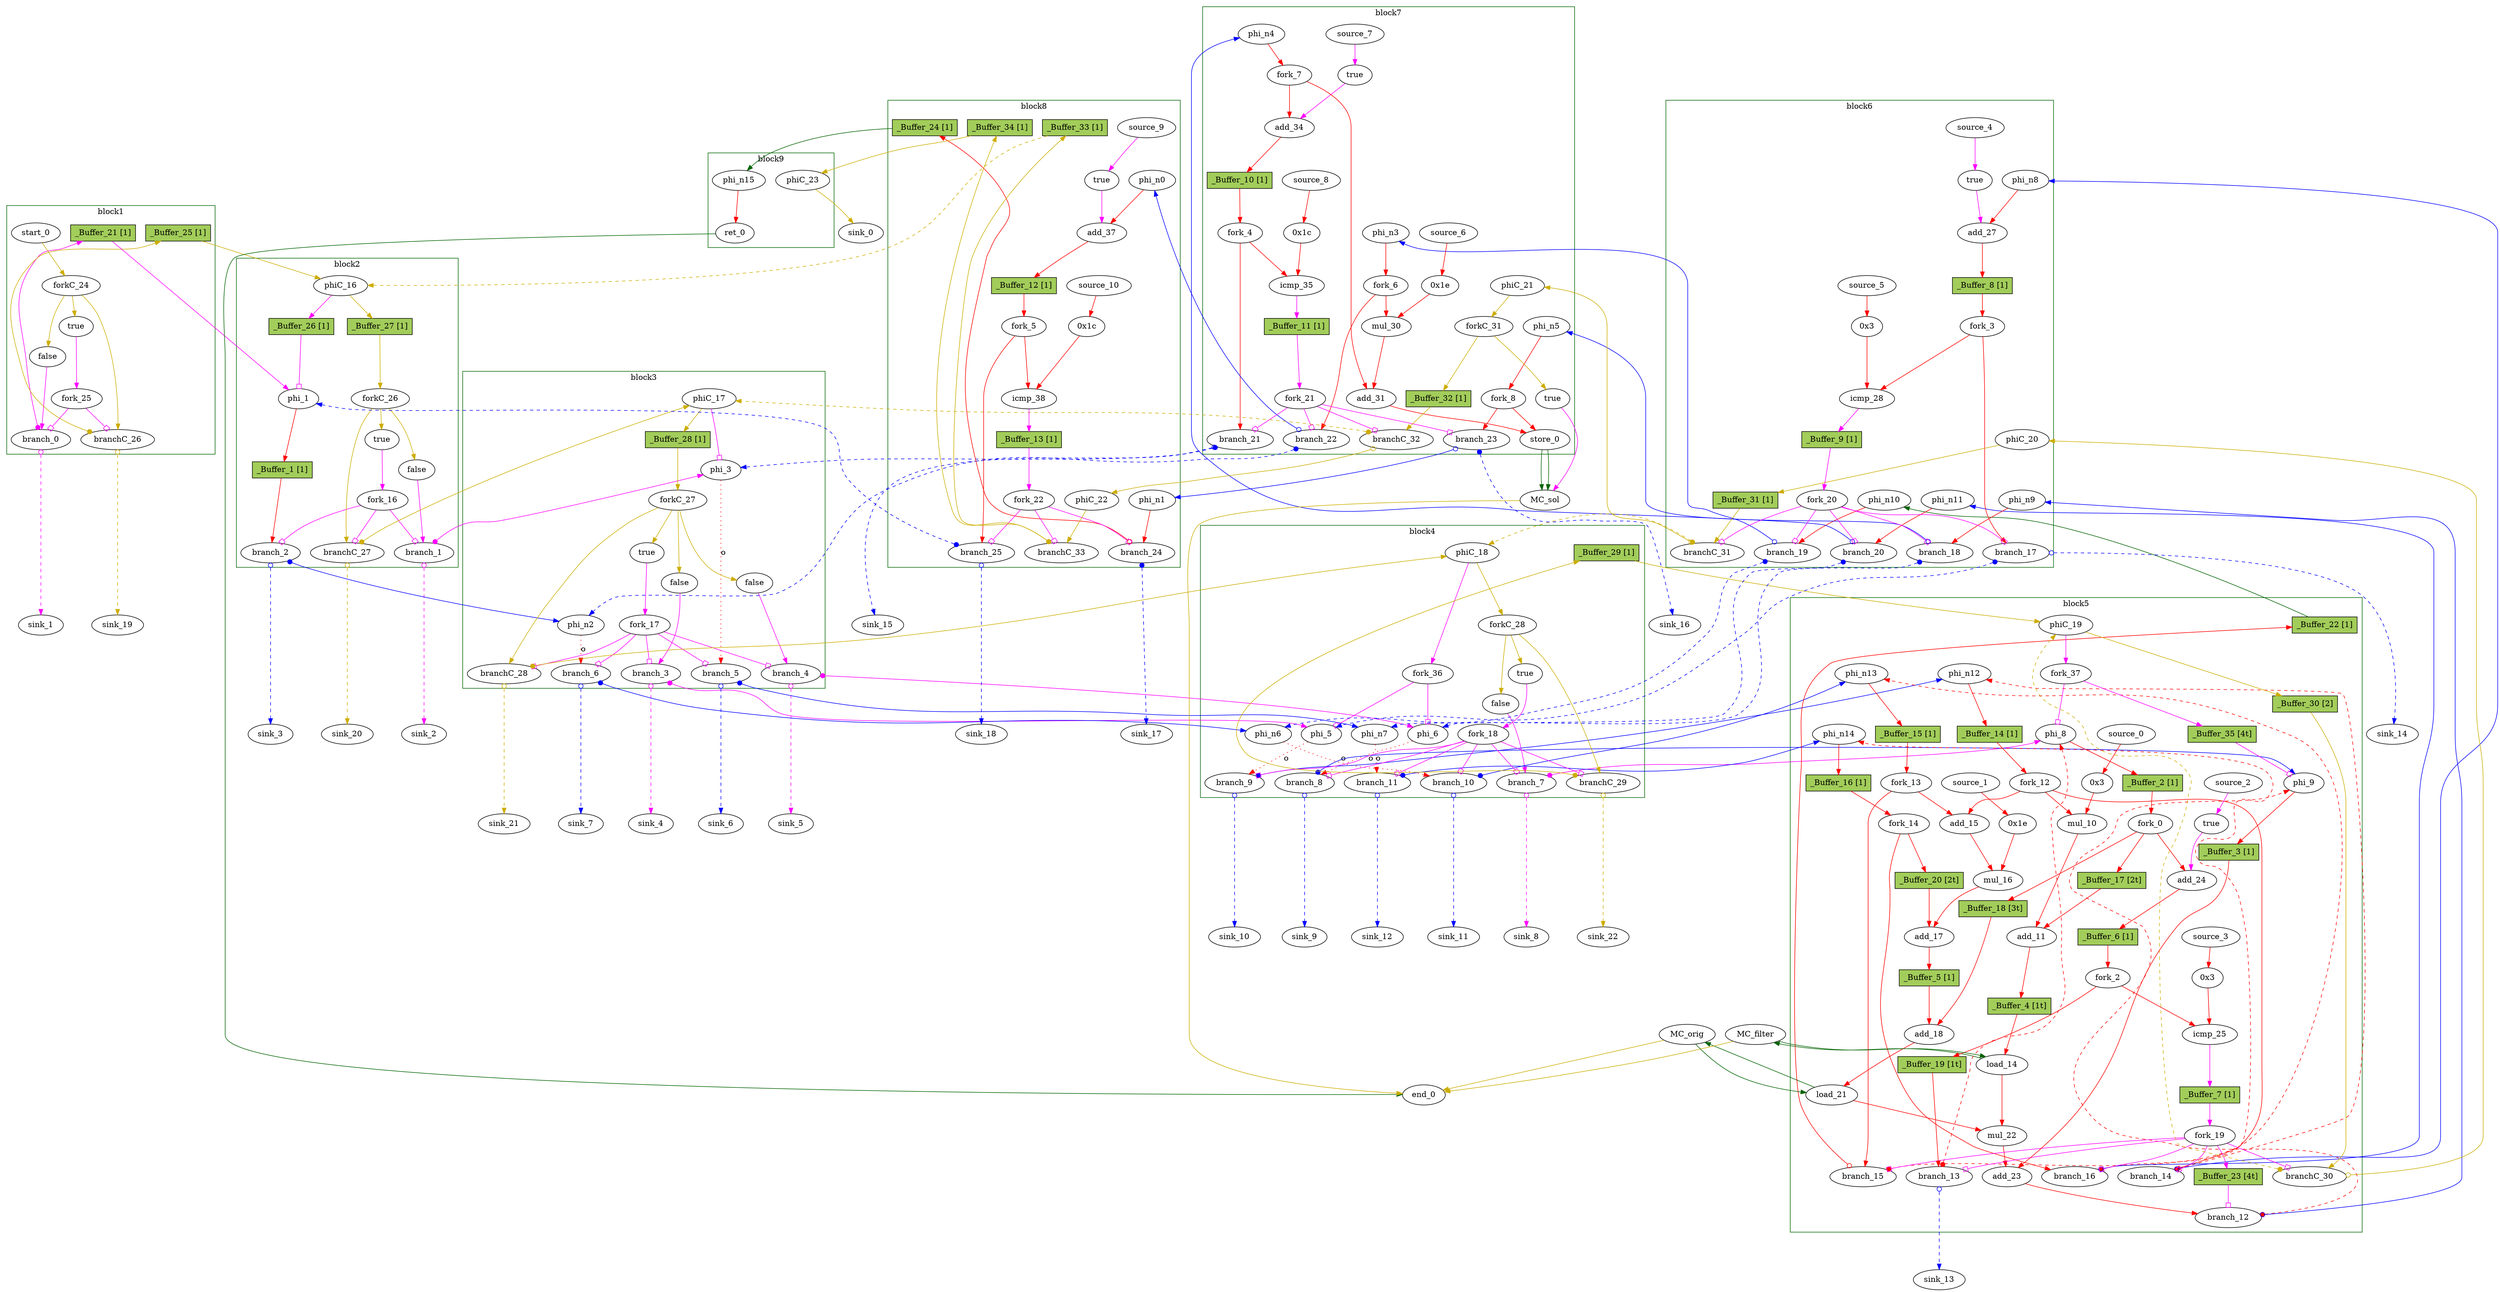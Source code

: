 // Number of blocks: 207
// Number of channels: 312
Digraph G {

  // Blocks
subgraph cluster_1 {
color = "darkgreen"
label = "block1"
  brCst_block1 [type=Constant, in="in1:1", out="out1:1", bbID = 1, value="0x1", label=true,  shape=oval];
  cst_0 [type=Constant, in="in1:1", out="out1:1", bbID = 1, value="0x0", label=false,  shape=oval];
  branch_0 [type=Branch, in="in1:1 in2?:1", out="out1+:1 out2-:1", bbID = 1,  shape=oval];
  start_0 [type=Entry, in="in1:0", out="out1:0", bbID = 1,  shape=oval];
  forkC_24 [type=Fork, in="in1:0", out="out1:0 out2:0 out3:0", bbID = 1,  shape=oval];
  branchC_26 [type=Branch, in="in1:0 in2?:1", out="out1+:0 out2-:0", bbID = 1,  shape=oval];
  fork_25 [type=Fork, in="in1:1", out="out1:1 out2:1", bbID = 1,  shape=oval];
  _Buffer_21 [type=Buffer, in="in1:1", out="out1:1", bbID = 1, slots=1, transparent=false, label="_Buffer_21 [1]",  shape=box, style=filled, fillcolor=darkolivegreen3, height = 0.4];
  _Buffer_25 [type=Buffer, in="in1:0", out="out1:0", bbID = 1, slots=1, transparent=false, label="_Buffer_25 [1]",  shape=box, style=filled, fillcolor=darkolivegreen3, height = 0.4];
}
subgraph cluster_2 {
color = "darkgreen"
label = "block2"
  phi_1 [type=Mux, in="in1?:1 in2:5 in3:5", out="out1:5", delay=1.918, bbID = 2,  shape=oval];
  brCst_block2 [type=Constant, in="in1:1", out="out1:1", bbID = 2, value="0x1", label=true,  shape=oval];
  cst_1 [type=Constant, in="in1:1", out="out1:1", bbID = 2, value="0x0", label=false,  shape=oval];
  branch_1 [type=Branch, in="in1:1 in2?:1", out="out1+:1 out2-:1", bbID = 2,  shape=oval];
  branch_2 [type=Branch, in="in1:5 in2?:1", out="out1+:5 out2-:5", bbID = 2,  shape=oval];
  fork_16 [type=Fork, in="in1:1", out="out1:1 out2:1 out3:1", bbID = 2,  shape=oval];
  phiC_16 [type=CntrlMerge, in="in1:0 in2:0", out="out1:0 out2?:1", delay=1.842, bbID = 2,  shape=oval];
  forkC_26 [type=Fork, in="in1:0", out="out1:0 out2:0 out3:0", bbID = 2,  shape=oval];
  branchC_27 [type=Branch, in="in1:0 in2?:1", out="out1+:0 out2-:0", bbID = 2,  shape=oval];
  _Buffer_1 [type=Buffer, in="in1:5", out="out1:5", bbID = 2, slots=1, transparent=false, label="_Buffer_1 [1]",  shape=box, style=filled, fillcolor=darkolivegreen3, height = 0.4];
  _Buffer_26 [type=Buffer, in="in1:1", out="out1:1", bbID = 2, slots=1, transparent=false, label="_Buffer_26 [1]",  shape=box, style=filled, fillcolor=darkolivegreen3, height = 0.4];
  _Buffer_27 [type=Buffer, in="in1:0", out="out1:0", bbID = 2, slots=1, transparent=false, label="_Buffer_27 [1]",  shape=box, style=filled, fillcolor=darkolivegreen3, height = 0.4];
}
subgraph cluster_3 {
color = "darkgreen"
label = "block3"
  phi_3 [type=Mux, in="in1?:1 in2:5 in3:5", out="out1:5", delay=1.918, bbID = 3,  shape=oval];
  brCst_block3 [type=Constant, in="in1:1", out="out1:1", bbID = 3, value="0x1", label=true,  shape=oval];
  cst_2 [type=Constant, in="in1:1", out="out1:1", bbID = 3, value="0x0", label=false,  shape=oval];
  cst_3 [type=Constant, in="in1:1", out="out1:1", bbID = 3, value="0x0", label=false,  shape=oval];
  phi_n2 [type=Merge, in="in1:5 in2:5", out="out1:5", delay=1.918, bbID = 3,  shape=oval];
  branch_3 [type=Branch, in="in1:1 in2?:1", out="out1+:1 out2-:1", bbID = 3,  shape=oval];
  branch_4 [type=Branch, in="in1:1 in2?:1", out="out1+:1 out2-:1", bbID = 3,  shape=oval];
  branch_5 [type=Branch, in="in1:5 in2?:1", out="out1+:5 out2-:5", bbID = 3,  shape=oval];
  branch_6 [type=Branch, in="in1:5 in2?:1", out="out1+:5 out2-:5", bbID = 3,  shape=oval];
  fork_17 [type=Fork, in="in1:1", out="out1:1 out2:1 out3:1 out4:1 out5:1", bbID = 3,  shape=oval];
  phiC_17 [type=CntrlMerge, in="in1:0 in2:0", out="out1:0 out2?:1", delay=1.842, bbID = 3,  shape=oval];
  forkC_27 [type=Fork, in="in1:0", out="out1:0 out2:0 out3:0 out4:0", bbID = 3,  shape=oval];
  branchC_28 [type=Branch, in="in1:0 in2?:1", out="out1+:0 out2-:0", bbID = 3,  shape=oval];
  _Buffer_28 [type=Buffer, in="in1:0", out="out1:0", bbID = 3, slots=1, transparent=false, label="_Buffer_28 [1]",  shape=box, style=filled, fillcolor=darkolivegreen3, height = 0.4];
}
subgraph cluster_4 {
color = "darkgreen"
label = "block4"
  phi_5 [type=Mux, in="in1?:1 in2:3 in3:3", out="out1:3", delay=1.918, bbID = 4,  shape=oval];
  phi_6 [type=Mux, in="in1?:1 in2:32 in3:32", out="out1:32", delay=1.918, bbID = 4,  shape=oval];
  brCst_block4 [type=Constant, in="in1:1", out="out1:1", bbID = 4, value="0x1", label=true,  shape=oval];
  cst_4 [type=Constant, in="in1:1", out="out1:1", bbID = 4, value="0x0", label=false,  shape=oval];
  phi_n6 [type=Merge, in="in1:5 in2:5", out="out1:5", delay=1.918, bbID = 4,  shape=oval];
  phi_n7 [type=Merge, in="in1:5 in2:5", out="out1:5", delay=1.918, bbID = 4,  shape=oval];
  branch_7 [type=Branch, in="in1:1 in2?:1", out="out1+:1 out2-:1", bbID = 4,  shape=oval];
  branch_8 [type=Branch, in="in1:32 in2?:1", out="out1+:32 out2-:32", bbID = 4,  shape=oval];
  branch_9 [type=Branch, in="in1:3 in2?:1", out="out1+:3 out2-:3", bbID = 4,  shape=oval];
  branch_10 [type=Branch, in="in1:5 in2?:1", out="out1+:5 out2-:5", bbID = 4,  shape=oval];
  branch_11 [type=Branch, in="in1:5 in2?:1", out="out1+:5 out2-:5", bbID = 4,  shape=oval];
  fork_18 [type=Fork, in="in1:1", out="out1:1 out2:1 out3:1 out4:1 out5:1 out6:1", bbID = 4,  shape=oval];
  phiC_18 [type=CntrlMerge, in="in1:0 in2:0", out="out1:0 out2?:1", delay=1.842, bbID = 4,  shape=oval];
  forkC_28 [type=Fork, in="in1:0", out="out1:0 out2:0 out3:0", bbID = 4,  shape=oval];
  branchC_29 [type=Branch, in="in1:0 in2?:1", out="out1+:0 out2-:0", bbID = 4,  shape=oval];
  fork_36 [type=Fork, in="in1:1", out="out1:1 out2:1", bbID = 4,  shape=oval];
  _Buffer_29 [type=Buffer, in="in1:0", out="out1:0", bbID = 4, slots=1, transparent=false, label="_Buffer_29 [1]",  shape=box, style=filled, fillcolor=darkolivegreen3, height = 0.4];
}
subgraph cluster_5 {
color = "darkgreen"
label = "block5"
  phi_8 [type=Mux, in="in1?:1 in2:3 in3:3", out="out1:3", delay=1.918, bbID = 5,  shape=oval];
  phi_9 [type=Mux, in="in1?:1 in2:32 in3:32", out="out1:32", delay=1.918, bbID = 5,  shape=oval];
  cst_5 [type=Constant, in="in1:2", out="out1:2", bbID = 5, value="0x3", label="0x3", retimingDiff=1,  shape=oval];
  mul_10 [type=Operator, in="in1:5 in2:5", out="out1:5", op = "mul_op", delay=2.914, latency=4, bbID = 5,  shape=oval];
  add_11 [type=Operator, in="in1:6 in2:6", out="out1:6", op = "add_op", delay=2.974, bbID = 5, retimingDiff=1,  shape=oval];
  load_14 [type=Operator, in="in1:32 in2:6", out="out1:32 out2:6", op = "mc_load_op", delay=1.503, latency=2, bbID = 5, portID = 0, offset = 0,  shape=oval];
  add_15 [type=Operator, in="in1:6 in2:6", out="out1:6", op = "add_op", delay=2.974, bbID = 5, retimingDiff=1,  shape=oval];
  cst_6 [type=Constant, in="in1:5", out="out1:5", bbID = 5, value="0x1e", label="0x1e", retimingDiff=1,  shape=oval];
  mul_16 [type=Operator, in="in1:11 in2:11", out="out1:11", op = "mul_op", delay=2.914, latency=4, bbID = 5,  shape=oval];
  add_17 [type=Operator, in="in1:12 in2:12", out="out1:12", op = "add_op", delay=2.974, bbID = 5, retimingDiff=1,  shape=oval];
  add_18 [type=Operator, in="in1:13 in2:13", out="out1:13", op = "add_op", delay=2.974, bbID = 5, retimingDiff=1,  shape=oval];
  load_21 [type=Operator, in="in1:32 in2:13", out="out1:32 out2:13", op = "mc_load_op", delay=1.503, latency=2, bbID = 5, portID = 0, offset = 0,  shape=oval];
  mul_22 [type=Operator, in="in1:32 in2:32", out="out1:32", op = "mul_op", delay=2.914, latency=4, bbID = 5,  shape=oval];
  add_23 [type=Operator, in="in1:32 in2:32", out="out1:32", op = "add_op", delay=2.974, bbID = 5, retimingDiff=1,  shape=oval];
  cst_7 [type=Constant, in="in1:1", out="out1:1", bbID = 5, value="0x1", label=true,  shape=oval];
  add_24 [type=Operator, in="in1:3 in2:3", out="out1:3", op = "add_op", delay=2.974, bbID = 5,  shape=oval];
  cst_8 [type=Constant, in="in1:2", out="out1:2", bbID = 5, value="0x3", label="0x3",  shape=oval];
  icmp_25 [type=Operator, in="in1:3 in2:3", out="out1:1", op = "icmp_ult_op", delay=3.42, bbID = 5,  shape=oval];
  phi_n12 [type=Merge, in="in1:3 in2:3", out="out1:3", delay=1.918, bbID = 5,  shape=oval];
  phi_n13 [type=Merge, in="in1:5 in2:5", out="out1:5", delay=1.918, bbID = 5,  shape=oval];
  phi_n14 [type=Merge, in="in1:5 in2:5", out="out1:5", delay=1.918, bbID = 5,  shape=oval];
  fork_0 [type=Fork, in="in1:3", out="out1:3 out2:3 out3:3", bbID = 5,  shape=oval];
  fork_2 [type=Fork, in="in1:3", out="out1:3 out2:3", bbID = 5,  shape=oval];
  fork_12 [type=Fork, in="in1:3", out="out1:3 out2:3 out3:3", bbID = 5, retimingDiff=1,  shape=oval];
  fork_13 [type=Fork, in="in1:5", out="out1:5 out2:5", bbID = 5, retimingDiff=1,  shape=oval];
  fork_14 [type=Fork, in="in1:5", out="out1:5 out2:5", bbID = 5, retimingDiff=1,  shape=oval];
  branch_12 [type=Branch, in="in1:32 in2?:1", out="out1+:32 out2-:32", bbID = 5, retimingDiff=1,  shape=oval];
  branch_13 [type=Branch, in="in1:3 in2?:1", out="out1+:3 out2-:3", bbID = 5, retimingDiff=1,  shape=oval];
  branch_14 [type=Branch, in="in1:3 in2?:1", out="out1+:3 out2-:3", bbID = 5, retimingDiff=1,  shape=oval];
  branch_15 [type=Branch, in="in1:5 in2?:1", out="out1+:5 out2-:5", bbID = 5, retimingDiff=1,  shape=oval];
  branch_16 [type=Branch, in="in1:5 in2?:1", out="out1+:5 out2-:5", bbID = 5, retimingDiff=1,  shape=oval];
  fork_19 [type=Fork, in="in1:1", out="out1:1 out2:1 out3:1 out4:1 out5:1 out6:1", bbID = 5, retimingDiff=1,  shape=oval];
  phiC_19 [type=CntrlMerge, in="in1:0 in2:0", out="out1:0 out2?:1", delay=1.842, bbID = 5,  shape=oval];
  branchC_30 [type=Branch, in="in1:0 in2?:1", out="out1+:0 out2-:0", bbID = 5, retimingDiff=1,  shape=oval];
  source_0 [type=Source, out="out1:2", bbID = 5, retimingDiff=1,  shape=oval];
  source_1 [type=Source, out="out1:5", bbID = 5, retimingDiff=1,  shape=oval];
  source_2 [type=Source, out="out1:1", bbID = 5,  shape=oval];
  source_3 [type=Source, out="out1:2", bbID = 5,  shape=oval];
  fork_37 [type=Fork, in="in1:1", out="out1:1 out2:1", bbID = 5,  shape=oval];
  _Buffer_2 [type=Buffer, in="in1:3", out="out1:3", bbID = 5, slots=1, transparent=false, label="_Buffer_2 [1]",  shape=box, style=filled, fillcolor=darkolivegreen3, height = 0.4];
  _Buffer_3 [type=Buffer, in="in1:32", out="out1:32", bbID = 5, slots=1, transparent=false, label="_Buffer_3 [1]",  shape=box, style=filled, fillcolor=darkolivegreen3, height = 0.4];
  _Buffer_4 [type=Buffer, in="in1:6", out="out1:6", bbID = 5, slots=1, transparent=true, label="_Buffer_4 [1t]",  shape=box, style=filled, fillcolor=darkolivegreen3, height = 0.4];
  _Buffer_5 [type=Buffer, in="in1:12", out="out1:12", bbID = 5, slots=1, transparent=false, label="_Buffer_5 [1]",  shape=box, style=filled, fillcolor=darkolivegreen3, height = 0.4];
  _Buffer_6 [type=Buffer, in="in1:3", out="out1:3", bbID = 5, slots=1, transparent=false, label="_Buffer_6 [1]",  shape=box, style=filled, fillcolor=darkolivegreen3, height = 0.4];
  _Buffer_7 [type=Buffer, in="in1:1", out="out1:1", bbID = 5, slots=1, transparent=false, label="_Buffer_7 [1]",  shape=box, style=filled, fillcolor=darkolivegreen3, height = 0.4];
  _Buffer_14 [type=Buffer, in="in1:3", out="out1:3", bbID = 5, slots=1, transparent=false, label="_Buffer_14 [1]",  shape=box, style=filled, fillcolor=darkolivegreen3, height = 0.4];
  _Buffer_15 [type=Buffer, in="in1:5", out="out1:5", bbID = 5, slots=1, transparent=false, label="_Buffer_15 [1]",  shape=box, style=filled, fillcolor=darkolivegreen3, height = 0.4];
  _Buffer_16 [type=Buffer, in="in1:5", out="out1:5", bbID = 5, slots=1, transparent=false, label="_Buffer_16 [1]",  shape=box, style=filled, fillcolor=darkolivegreen3, height = 0.4];
  _Buffer_17 [type=Buffer, in="in1:3", out="out1:3", bbID = 5, slots=2, transparent=true, label="_Buffer_17 [2t]",  shape=box, style=filled, fillcolor=darkolivegreen3, height = 0.4];
  _Buffer_18 [type=Buffer, in="in1:3", out="out1:3", bbID = 5, slots=3, transparent=true, label="_Buffer_18 [3t]",  shape=box, style=filled, fillcolor=darkolivegreen3, height = 0.4];
  _Buffer_19 [type=Buffer, in="in1:3", out="out1:3", bbID = 5, slots=1, transparent=true, label="_Buffer_19 [1t]",  shape=box, style=filled, fillcolor=darkolivegreen3, height = 0.4];
  _Buffer_20 [type=Buffer, in="in1:5", out="out1:5", bbID = 5, slots=2, transparent=true, label="_Buffer_20 [2t]",  shape=box, style=filled, fillcolor=darkolivegreen3, height = 0.4];
  _Buffer_22 [type=Buffer, in="in1:5", out="out1:5", bbID = 5, slots=1, transparent=false, label="_Buffer_22 [1]",  shape=box, style=filled, fillcolor=darkolivegreen3, height = 0.4];
  _Buffer_23 [type=Buffer, in="in1:1", out="out1:1", bbID = 5, slots=4, transparent=true, label="_Buffer_23 [4t]",  shape=box, style=filled, fillcolor=darkolivegreen3, height = 0.4];
  _Buffer_30 [type=Buffer, in="in1:0", out="out1:0", bbID = 5, slots=2, transparent=false, label="_Buffer_30 [2]",  shape=box, style=filled, fillcolor=darkolivegreen3, height = 0.4];
  _Buffer_35 [type=Buffer, in="in1:1", out="out1:1", bbID = 5, slots=4, transparent=true, label="_Buffer_35 [4t]",  shape=box, style=filled, fillcolor=darkolivegreen3, height = 0.4];
}
subgraph cluster_6 {
color = "darkgreen"
label = "block6"
  cst_9 [type=Constant, in="in1:1", out="out1:1", bbID = 6, value="0x1", label=true, retimingDiff=1,  shape=oval];
  add_27 [type=Operator, in="in1:3 in2:3", out="out1:3", op = "add_op", delay=2.974, bbID = 6, retimingDiff=1,  shape=oval];
  cst_10 [type=Constant, in="in1:2", out="out1:2", bbID = 6, value="0x3", label="0x3", retimingDiff=1,  shape=oval];
  icmp_28 [type=Operator, in="in1:3 in2:3", out="out1:1", op = "icmp_ult_op", delay=3.42, bbID = 6, retimingDiff=1,  shape=oval];
  phi_n8 [type=Merge, in="in1:3", out="out1:3", bbID = 6, retimingDiff=1,  shape=oval];
  phi_n9 [type=Merge, in="in1:32", out="out1:32", bbID = 6, retimingDiff=1,  shape=oval];
  phi_n10 [type=Merge, in="in1:5", out="out1:5", bbID = 6, retimingDiff=1,  shape=oval];
  phi_n11 [type=Merge, in="in1:5", out="out1:5", bbID = 6, retimingDiff=1,  shape=oval];
  fork_3 [type=Fork, in="in1:3", out="out1:3 out2:3", bbID = 6, retimingDiff=1,  shape=oval];
  branch_17 [type=Branch, in="in1:3 in2?:1", out="out1+:3 out2-:3", bbID = 6, retimingDiff=1,  shape=oval];
  branch_18 [type=Branch, in="in1:32 in2?:1", out="out1+:32 out2-:32", bbID = 6, retimingDiff=1,  shape=oval];
  branch_19 [type=Branch, in="in1:5 in2?:1", out="out1+:5 out2-:5", bbID = 6, retimingDiff=1,  shape=oval];
  branch_20 [type=Branch, in="in1:5 in2?:1", out="out1+:5 out2-:5", bbID = 6, retimingDiff=1,  shape=oval];
  fork_20 [type=Fork, in="in1:1", out="out1:1 out2:1 out3:1 out4:1 out5:1", bbID = 6, retimingDiff=1,  shape=oval];
  phiC_20 [type=Merge, in="in1:0", out="out1:0", delay=1.842, bbID = 6, retimingDiff=1,  shape=oval];
  branchC_31 [type=Branch, in="in1:0 in2?:1", out="out1+:0 out2-:0", bbID = 6, retimingDiff=1,  shape=oval];
  source_4 [type=Source, out="out1:1", bbID = 6, retimingDiff=1,  shape=oval];
  source_5 [type=Source, out="out1:2", bbID = 6, retimingDiff=1,  shape=oval];
  _Buffer_8 [type=Buffer, in="in1:3", out="out1:3", bbID = 6, slots=1, transparent=false, label="_Buffer_8 [1]",  shape=box, style=filled, fillcolor=darkolivegreen3, height = 0.4];
  _Buffer_9 [type=Buffer, in="in1:1", out="out1:1", bbID = 6, slots=1, transparent=false, label="_Buffer_9 [1]",  shape=box, style=filled, fillcolor=darkolivegreen3, height = 0.4];
  _Buffer_31 [type=Buffer, in="in1:0", out="out1:0", bbID = 6, slots=1, transparent=false, label="_Buffer_31 [1]",  shape=box, style=filled, fillcolor=darkolivegreen3, height = 0.4];
}
subgraph cluster_7 {
color = "darkgreen"
label = "block7"
  cst_11 [type=Constant, in="in1:5", out="out1:5", bbID = 7, value="0x1e", label="0x1e",  shape=oval];
  mul_30 [type=Operator, in="in1:10 in2:10", out="out1:10", op = "mul_op", delay=2.914, latency=4, bbID = 7,  shape=oval];
  add_31 [type=Operator, in="in1:11 in2:11", out="out1:11", op = "add_op", delay=2.974, bbID = 7,  shape=oval];
  store_0 [type=Operator, in="in1:32 in2:11", out="out1:32 out2:11", op = "mc_store_op", delay=0.779, bbID = 7, portID = 0, offset = 0,  shape=oval];
  cst_12 [type=Constant, in="in1:1", out="out1:1", bbID = 7, value="0x1", label=true,  shape=oval];
  add_34 [type=Operator, in="in1:5 in2:5", out="out1:5", op = "add_op", delay=2.974, bbID = 7,  shape=oval];
  cst_13 [type=Constant, in="in1:5", out="out1:5", bbID = 7, value="0x1c", label="0x1c",  shape=oval];
  icmp_35 [type=Operator, in="in1:5 in2:5", out="out1:1", op = "icmp_ult_op", delay=3.42, bbID = 7,  shape=oval];
  phi_n3 [type=Merge, in="in1:5", out="out1:5", bbID = 7,  shape=oval];
  phi_n4 [type=Merge, in="in1:5", out="out1:5", bbID = 7,  shape=oval];
  phi_n5 [type=Merge, in="in1:32", out="out1:32", bbID = 7,  shape=oval];
  fork_4 [type=Fork, in="in1:5", out="out1:5 out2:5", bbID = 7,  shape=oval];
  fork_6 [type=Fork, in="in1:5", out="out1:5 out2:5", bbID = 7,  shape=oval];
  fork_7 [type=Fork, in="in1:5", out="out1:5 out2:5", bbID = 7,  shape=oval];
  fork_8 [type=Fork, in="in1:32", out="out1:32 out2:32", bbID = 7,  shape=oval];
  branch_21 [type=Branch, in="in1:5 in2?:1", out="out1+:5 out2-:5", bbID = 7,  shape=oval];
  branch_22 [type=Branch, in="in1:5 in2?:1", out="out1+:5 out2-:5", bbID = 7,  shape=oval];
  branch_23 [type=Branch, in="in1:32 in2?:1", out="out1+:32 out2-:32", bbID = 7,  shape=oval];
  fork_21 [type=Fork, in="in1:1", out="out1:1 out2:1 out3:1 out4:1", bbID = 7,  shape=oval];
  cst_16 [type=Constant, in="in1:1", out="out1:1", bbID = 7, value="0x1", label=true,  shape=oval];
  phiC_21 [type=Merge, in="in1:0", out="out1:0", delay=1.842, bbID = 7,  shape=oval];
  forkC_31 [type=Fork, in="in1:0", out="out1:0 out2:0", bbID = 7,  shape=oval];
  branchC_32 [type=Branch, in="in1:0 in2?:1", out="out1+:0 out2-:0", bbID = 7,  shape=oval];
  source_6 [type=Source, out="out1:5", bbID = 7,  shape=oval];
  source_7 [type=Source, out="out1:1", bbID = 7,  shape=oval];
  source_8 [type=Source, out="out1:5", bbID = 7,  shape=oval];
  _Buffer_10 [type=Buffer, in="in1:5", out="out1:5", bbID = 7, slots=1, transparent=false, label="_Buffer_10 [1]",  shape=box, style=filled, fillcolor=darkolivegreen3, height = 0.4];
  _Buffer_11 [type=Buffer, in="in1:1", out="out1:1", bbID = 7, slots=1, transparent=false, label="_Buffer_11 [1]",  shape=box, style=filled, fillcolor=darkolivegreen3, height = 0.4];
  _Buffer_32 [type=Buffer, in="in1:0", out="out1:0", bbID = 7, slots=1, transparent=false, label="_Buffer_32 [1]",  shape=box, style=filled, fillcolor=darkolivegreen3, height = 0.4];
}
subgraph cluster_8 {
color = "darkgreen"
label = "block8"
  cst_14 [type=Constant, in="in1:1", out="out1:1", bbID = 8, value="0x1", label=true,  shape=oval];
  add_37 [type=Operator, in="in1:5 in2:5", out="out1:5", op = "add_op", delay=2.974, bbID = 8,  shape=oval];
  cst_15 [type=Constant, in="in1:5", out="out1:5", bbID = 8, value="0x1c", label="0x1c",  shape=oval];
  icmp_38 [type=Operator, in="in1:5 in2:5", out="out1:1", op = "icmp_ult_op", delay=3.42, bbID = 8,  shape=oval];
  phi_n0 [type=Merge, in="in1:5", out="out1:5", bbID = 8,  shape=oval];
  phi_n1 [type=Merge, in="in1:32", out="out1:32", bbID = 8,  shape=oval];
  fork_5 [type=Fork, in="in1:5", out="out1:5 out2:5", bbID = 8,  shape=oval];
  branch_24 [type=Branch, in="in1:32 in2?:1", out="out1+:32 out2-:32", bbID = 8,  shape=oval];
  branch_25 [type=Branch, in="in1:5 in2?:1", out="out1+:5 out2-:5", bbID = 8,  shape=oval];
  fork_22 [type=Fork, in="in1:1", out="out1:1 out2:1 out3:1", bbID = 8,  shape=oval];
  phiC_22 [type=Merge, in="in1:0", out="out1:0", delay=1.842, bbID = 8,  shape=oval];
  branchC_33 [type=Branch, in="in1:0 in2?:1", out="out1+:0 out2-:0", bbID = 8,  shape=oval];
  source_9 [type=Source, out="out1:1", bbID = 8,  shape=oval];
  source_10 [type=Source, out="out1:5", bbID = 8,  shape=oval];
  _Buffer_12 [type=Buffer, in="in1:5", out="out1:5", bbID = 8, slots=1, transparent=false, label="_Buffer_12 [1]",  shape=box, style=filled, fillcolor=darkolivegreen3, height = 0.4];
  _Buffer_13 [type=Buffer, in="in1:1", out="out1:1", bbID = 8, slots=1, transparent=false, label="_Buffer_13 [1]",  shape=box, style=filled, fillcolor=darkolivegreen3, height = 0.4];
  _Buffer_24 [type=Buffer, in="in1:32", out="out1:32", bbID = 8, slots=1, transparent=false, label="_Buffer_24 [1]",  shape=box, style=filled, fillcolor=darkolivegreen3, height = 0.4];
  _Buffer_33 [type=Buffer, in="in1:0", out="out1:0", bbID = 8, slots=1, transparent=false, label="_Buffer_33 [1]",  shape=box, style=filled, fillcolor=darkolivegreen3, height = 0.4];
  _Buffer_34 [type=Buffer, in="in1:0", out="out1:0", bbID = 8, slots=1, transparent=false, label="_Buffer_34 [1]",  shape=box, style=filled, fillcolor=darkolivegreen3, height = 0.4];
}
subgraph cluster_9 {
color = "darkgreen"
label = "block9"
  ret_0 [type=Operator, in="in1:32", out="out1:32", op = "ret_op", bbID = 9,  shape=oval];
  phi_n15 [type=Merge, in="in1:32", out="out1:32", bbID = 9,  shape=oval];
  phiC_23 [type=Merge, in="in1:0", out="out1:0", delay=1.842, bbID = 9,  shape=oval];
}
  MC_filter [type=MC, in="in1:6*l0a", out="out1:32*l0d out2:0*e", bbID = 0, memory = "filter", bbcount = 0, ldcount = 1, stcount = 0, ];
  MC_orig [type=MC, in="in1:13*l0a", out="out1:32*l0d out2:0*e", bbID = 0, memory = "orig", bbcount = 0, ldcount = 1, stcount = 0, ];
  MC_sol [type=MC, in="in1:32*c0 in2:11*s0a in3:32*s0d", out="out1:0*e", bbID = 0, memory = "sol", bbcount = 1, ldcount = 0, stcount = 1, ];
  end_0 [type=Exit, in="in1:0*e in2:0*e in3:0*e in4:32", out="out1:32", bbID = 0,  shape=oval];
  sink_0 [type=Sink, in="in1:0", bbID = 0,  shape=oval];
  sink_1 [type=Sink, in="in1:1", bbID = 0,  shape=oval];
  sink_2 [type=Sink, in="in1:1", bbID = 0,  shape=oval];
  sink_3 [type=Sink, in="in1:5", bbID = 0,  shape=oval];
  sink_4 [type=Sink, in="in1:1", bbID = 0,  shape=oval];
  sink_5 [type=Sink, in="in1:1", bbID = 0,  shape=oval];
  sink_6 [type=Sink, in="in1:5", bbID = 0,  shape=oval];
  sink_7 [type=Sink, in="in1:5", bbID = 0,  shape=oval];
  sink_8 [type=Sink, in="in1:1", bbID = 0,  shape=oval];
  sink_9 [type=Sink, in="in1:32", bbID = 0,  shape=oval];
  sink_10 [type=Sink, in="in1:3", bbID = 0,  shape=oval];
  sink_11 [type=Sink, in="in1:5", bbID = 0,  shape=oval];
  sink_12 [type=Sink, in="in1:5", bbID = 0,  shape=oval];
  sink_13 [type=Sink, in="in1:3", bbID = 0,  shape=oval];
  sink_14 [type=Sink, in="in1:3", bbID = 0,  shape=oval];
  sink_15 [type=Sink, in="in1:5", bbID = 0,  shape=oval];
  sink_16 [type=Sink, in="in1:32", bbID = 0,  shape=oval];
  sink_17 [type=Sink, in="in1:32", bbID = 0,  shape=oval];
  sink_18 [type=Sink, in="in1:5", bbID = 0,  shape=oval];
  sink_19 [type=Sink, in="in1:0", bbID = 0,  shape=oval];
  sink_20 [type=Sink, in="in1:0", bbID = 0,  shape=oval];
  sink_21 [type=Sink, in="in1:0", bbID = 0,  shape=oval];
  sink_22 [type=Sink, in="in1:0", bbID = 0,  shape=oval];

  // Channels
  brCst_block1 -> fork_25 [from=out1, to=in1, arrowhead=normal, color=magenta];
  cst_0 -> branch_0 [from=out1, to=in1, arrowhead=normal, color=magenta];
  phi_1 -> _Buffer_1 [from=out1, to=in1, arrowhead=normal, color=red];
  brCst_block2 -> fork_16 [from=out1, to=in1, arrowhead=normal, color=magenta];
  cst_1 -> branch_1 [from=out1, to=in1, arrowhead=normal, color=magenta];
  phi_3 -> branch_5 [from=out1, to=in1, arrowhead=normal, color=red, slots=1, style=dotted, label="o", transparent=true];
  brCst_block3 -> fork_17 [from=out1, to=in1, arrowhead=normal, color=magenta];
  cst_2 -> branch_3 [from=out1, to=in1, arrowhead=normal, color=magenta];
  phi_5 -> branch_9 [from=out1, to=in1, arrowhead=normal, color=red, slots=1, style=dotted, label="o", transparent=true];
  cst_3 -> branch_4 [from=out1, to=in1, arrowhead=normal, color=magenta];
  phi_6 -> branch_8 [from=out1, to=in1, arrowhead=normal, color=red, slots=1, style=dotted, label="o", transparent=true];
  brCst_block4 -> fork_18 [from=out1, to=in1, arrowhead=normal, color=magenta];
  cst_4 -> branch_7 [from=out1, to=in1, arrowhead=normal, color=magenta];
  phi_8 -> _Buffer_2 [from=out1, to=in1, arrowhead=normal, color=red];
  phi_9 -> _Buffer_3 [from=out1, to=in1, arrowhead=normal, color=red];
  cst_5 -> mul_10 [from=out1, to=in2, arrowhead=normal, color=red];
  mul_10 -> add_11 [from=out1, to=in1, arrowhead=normal, color=red];
  add_11 -> _Buffer_4 [from=out1, to=in1, arrowhead=normal, color=red];
  load_14 -> mul_22 [from=out1, to=in1, arrowhead=normal, color=red];
  load_14 -> MC_filter [from=out2, to=in1, arrowhead=normal, color=darkgreen];
  add_15 -> mul_16 [from=out1, to=in1, arrowhead=normal, color=red];
  cst_6 -> mul_16 [from=out1, to=in2, arrowhead=normal, color=red];
  mul_16 -> add_17 [from=out1, to=in1, arrowhead=normal, color=red];
  add_17 -> _Buffer_5 [from=out1, to=in1, arrowhead=normal, color=red];
  add_18 -> load_21 [from=out1, to=in2, arrowhead=normal, color=red];
  load_21 -> mul_22 [from=out1, to=in2, arrowhead=normal, color=red];
  load_21 -> MC_orig [from=out2, to=in1, arrowhead=normal, color=darkgreen];
  mul_22 -> add_23 [from=out1, to=in2, arrowhead=normal, color=red];
  add_23 -> branch_12 [from=out1, to=in1, arrowhead=normal, color=red];
  cst_7 -> add_24 [from=out1, to=in2, arrowhead=normal, color=magenta];
  add_24 -> _Buffer_6 [from=out1, to=in1, arrowhead=normal, color=red];
  cst_8 -> icmp_25 [from=out1, to=in2, arrowhead=normal, color=red];
  icmp_25 -> _Buffer_7 [from=out1, to=in1, arrowhead=normal, color=magenta];
  cst_9 -> add_27 [from=out1, to=in2, arrowhead=normal, color=magenta];
  add_27 -> _Buffer_8 [from=out1, to=in1, arrowhead=normal, color=red];
  cst_10 -> icmp_28 [from=out1, to=in2, arrowhead=normal, color=red];
  icmp_28 -> _Buffer_9 [from=out1, to=in1, arrowhead=normal, color=magenta];
  cst_11 -> mul_30 [from=out1, to=in2, arrowhead=normal, color=red];
  mul_30 -> add_31 [from=out1, to=in1, arrowhead=normal, color=red];
  add_31 -> store_0 [from=out1, to=in2, arrowhead=normal, color=red];
  store_0 -> MC_sol [from=out2, to=in2, arrowhead=normal, color=darkgreen];
  store_0 -> MC_sol [from=out1, to=in3, arrowhead=normal, color=darkgreen];
  cst_12 -> add_34 [from=out1, to=in2, arrowhead=normal, color=magenta];
  add_34 -> _Buffer_10 [from=out1, to=in1, arrowhead=normal, color=red];
  cst_13 -> icmp_35 [from=out1, to=in2, arrowhead=normal, color=red];
  icmp_35 -> _Buffer_11 [from=out1, to=in1, arrowhead=normal, color=magenta];
  cst_14 -> add_37 [from=out1, to=in2, arrowhead=normal, color=magenta];
  add_37 -> _Buffer_12 [from=out1, to=in1, arrowhead=normal, color=red];
  cst_15 -> icmp_38 [from=out1, to=in2, arrowhead=normal, color=red];
  icmp_38 -> _Buffer_13 [from=out1, to=in1, arrowhead=normal, color=magenta];
  ret_0 -> end_0 [from=out1, to=in4, arrowhead=normal, color=darkgreen];
  phi_n0 -> add_37 [from=out1, to=in1, arrowhead=normal, color=red];
  phi_n1 -> branch_24 [from=out1, to=in1, arrowhead=normal, color=red];
  phi_n2 -> branch_6 [from=out1, to=in1, arrowhead=normal, color=red, slots=1, style=dotted, label="o", transparent=true];
  phi_n3 -> fork_6 [from=out1, to=in1, arrowhead=normal, color=red];
  phi_n4 -> fork_7 [from=out1, to=in1, arrowhead=normal, color=red];
  phi_n5 -> fork_8 [from=out1, to=in1, arrowhead=normal, color=red];
  phi_n6 -> branch_10 [from=out1, to=in1, arrowhead=normal, color=red, slots=1, style=dotted, label="o", transparent=true];
  phi_n7 -> branch_11 [from=out1, to=in1, arrowhead=normal, color=red, slots=1, style=dotted, label="o", transparent=true];
  phi_n8 -> add_27 [from=out1, to=in1, arrowhead=normal, color=red];
  phi_n9 -> branch_18 [from=out1, to=in1, arrowhead=normal, color=red];
  phi_n10 -> branch_19 [from=out1, to=in1, arrowhead=normal, color=red];
  phi_n11 -> branch_20 [from=out1, to=in1, arrowhead=normal, color=red];
  phi_n12 -> _Buffer_14 [from=out1, to=in1, arrowhead=normal, color=red];
  phi_n13 -> _Buffer_15 [from=out1, to=in1, arrowhead=normal, color=red];
  phi_n14 -> _Buffer_16 [from=out1, to=in1, arrowhead=normal, color=red];
  phi_n15 -> ret_0 [from=out1, to=in1, arrowhead=normal, color=red];
  fork_0 -> _Buffer_17 [from=out1, to=in1, arrowhead=normal, color=red];
  fork_0 -> _Buffer_18 [from=out2, to=in1, arrowhead=normal, color=red];
  fork_0 -> add_24 [from=out3, to=in1, arrowhead=normal, color=red];
  fork_2 -> icmp_25 [from=out1, to=in1, arrowhead=normal, color=red];
  fork_2 -> _Buffer_19 [from=out2, to=in1, arrowhead=normal, color=red];
  fork_3 -> icmp_28 [from=out1, to=in1, arrowhead=normal, color=red];
  fork_3 -> branch_17 [from=out2, to=in1, arrowhead=normal, color=red];
  fork_4 -> icmp_35 [from=out1, to=in1, arrowhead=normal, color=red];
  fork_4 -> branch_21 [from=out2, to=in1, arrowhead=normal, color=red];
  fork_5 -> icmp_38 [from=out1, to=in1, arrowhead=normal, color=red];
  fork_5 -> branch_25 [from=out2, to=in1, arrowhead=normal, color=red];
  fork_6 -> mul_30 [from=out1, to=in1, arrowhead=normal, color=red];
  fork_6 -> branch_22 [from=out2, to=in1, arrowhead=normal, color=red];
  fork_7 -> add_31 [from=out1, to=in2, arrowhead=normal, color=red];
  fork_7 -> add_34 [from=out2, to=in1, arrowhead=normal, color=red];
  fork_8 -> store_0 [from=out1, to=in1, arrowhead=normal, color=red];
  fork_8 -> branch_23 [from=out2, to=in1, arrowhead=normal, color=red];
  fork_12 -> mul_10 [from=out1, to=in1, arrowhead=normal, color=red];
  fork_12 -> add_15 [from=out2, to=in2, arrowhead=normal, color=red];
  fork_12 -> branch_14 [from=out3, to=in1, arrowhead=normal, color=red];
  fork_13 -> add_15 [from=out1, to=in1, arrowhead=normal, color=red];
  fork_13 -> branch_15 [from=out2, to=in1, arrowhead=normal, color=red];
  fork_14 -> _Buffer_20 [from=out1, to=in1, arrowhead=normal, color=red];
  fork_14 -> branch_16 [from=out2, to=in1, arrowhead=normal, color=red];
  branch_0 -> _Buffer_21 [from=out1, to=in1, dir=both, arrowtail=dot, arrowhead=normal, color=magenta, constraint=false];
  branch_0 -> sink_1 [from=out2, to=in1, dir=both, arrowtail=odot, arrowhead=normal, color=magenta, style=dashed, minlen = 3];
  branch_1 -> phi_3 [from=out1, to=in2, dir=both, arrowtail=dot, arrowhead=normal, color=magenta];
  branch_1 -> sink_2 [from=out2, to=in1, dir=both, arrowtail=odot, arrowhead=normal, color=magenta, style=dashed, minlen = 3];
  branch_2 -> phi_n2 [from=out1, to=in1, dir=both, arrowtail=dot, arrowhead=normal, color=blue];
  branch_2 -> sink_3 [from=out2, to=in1, dir=both, arrowtail=odot, arrowhead=normal, color=blue, style=dashed, minlen = 3];
  fork_16 -> branch_1 [from=out2, to=in2, arrowhead=obox, color=magenta];
  fork_16 -> branch_2 [from=out1, to=in2, arrowhead=obox, color=magenta];
  fork_16 -> branchC_27 [from=out3, to=in2, arrowhead=obox, color=magenta];
  branch_3 -> phi_5 [from=out1, to=in2, dir=both, arrowtail=dot, arrowhead=normal, color=magenta];
  branch_3 -> sink_4 [from=out2, to=in1, dir=both, arrowtail=odot, arrowhead=normal, color=magenta, style=dashed, minlen = 3];
  branch_4 -> phi_6 [from=out1, to=in2, dir=both, arrowtail=dot, arrowhead=normal, color=magenta];
  branch_4 -> sink_5 [from=out2, to=in1, dir=both, arrowtail=odot, arrowhead=normal, color=magenta, style=dashed, minlen = 3];
  branch_5 -> phi_n7 [from=out1, to=in1, dir=both, arrowtail=dot, arrowhead=normal, color=blue];
  branch_5 -> sink_6 [from=out2, to=in1, dir=both, arrowtail=odot, arrowhead=normal, color=blue, style=dashed, minlen = 3];
  branch_6 -> phi_n6 [from=out1, to=in1, dir=both, arrowtail=dot, arrowhead=normal, color=blue];
  branch_6 -> sink_7 [from=out2, to=in1, dir=both, arrowtail=odot, arrowhead=normal, color=blue, style=dashed, minlen = 3];
  fork_17 -> branch_3 [from=out4, to=in2, arrowhead=obox, color=magenta];
  fork_17 -> branch_4 [from=out3, to=in2, arrowhead=obox, color=magenta];
  fork_17 -> branch_5 [from=out2, to=in2, arrowhead=obox, color=magenta];
  fork_17 -> branch_6 [from=out1, to=in2, arrowhead=obox, color=magenta];
  fork_17 -> branchC_28 [from=out5, to=in2, arrowhead=obox, color=magenta];
  branch_7 -> phi_8 [from=out1, to=in2, dir=both, arrowtail=dot, arrowhead=normal, color=magenta];
  branch_7 -> sink_8 [from=out2, to=in1, dir=both, arrowtail=odot, arrowhead=normal, color=magenta, style=dashed, minlen = 3];
  branch_8 -> phi_9 [from=out1, to=in2, dir=both, arrowtail=dot, arrowhead=normal, color=blue];
  branch_8 -> sink_9 [from=out2, to=in1, dir=both, arrowtail=odot, arrowhead=normal, color=blue, style=dashed, minlen = 3];
  branch_9 -> phi_n12 [from=out1, to=in1, dir=both, arrowtail=dot, arrowhead=normal, color=blue];
  branch_9 -> sink_10 [from=out2, to=in1, dir=both, arrowtail=odot, arrowhead=normal, color=blue, style=dashed, minlen = 3];
  branch_10 -> phi_n13 [from=out1, to=in1, dir=both, arrowtail=dot, arrowhead=normal, color=blue];
  branch_10 -> sink_11 [from=out2, to=in1, dir=both, arrowtail=odot, arrowhead=normal, color=blue, style=dashed, minlen = 3];
  branch_11 -> phi_n14 [from=out1, to=in1, dir=both, arrowtail=dot, arrowhead=normal, color=blue];
  branch_11 -> sink_12 [from=out2, to=in1, dir=both, arrowtail=odot, arrowhead=normal, color=blue, style=dashed, minlen = 3];
  fork_18 -> branch_7 [from=out5, to=in2, arrowhead=obox, color=magenta];
  fork_18 -> branch_8 [from=out4, to=in2, arrowhead=obox, color=magenta];
  fork_18 -> branch_9 [from=out3, to=in2, arrowhead=obox, color=magenta];
  fork_18 -> branch_10 [from=out2, to=in2, arrowhead=obox, color=magenta];
  fork_18 -> branch_11 [from=out1, to=in2, arrowhead=obox, color=magenta];
  fork_18 -> branchC_29 [from=out6, to=in2, arrowhead=obox, color=magenta];
  branch_12 -> phi_9 [from=out1, to=in3, dir=both, arrowtail=dot, arrowhead=normal, color=red, constraint=false, style=dashed, minlen = 3];
  branch_12 -> phi_n9 [from=out2, to=in1, dir=both, arrowtail=odot, arrowhead=normal, color=blue];
  branch_13 -> phi_8 [from=out1, to=in3, dir=both, arrowtail=dot, arrowhead=normal, color=red, constraint=false, style=dashed, minlen = 3];
  branch_13 -> sink_13 [from=out2, to=in1, dir=both, arrowtail=odot, arrowhead=normal, color=blue, style=dashed, minlen = 3];
  branch_14 -> phi_n8 [from=out2, to=in1, dir=both, arrowtail=odot, arrowhead=normal, color=blue];
  branch_14 -> phi_n12 [from=out1, to=in2, dir=both, arrowtail=dot, arrowhead=normal, color=red, constraint=false, style=dashed, minlen = 3];
  branch_15 -> _Buffer_22 [from=out2, to=in1, dir=both, arrowtail=odot, arrowhead=normal, color=red, constraint=false];
  branch_15 -> phi_n13 [from=out1, to=in2, dir=both, arrowtail=dot, arrowhead=normal, color=red, constraint=false, style=dashed, minlen = 3];
  branch_16 -> phi_n11 [from=out2, to=in1, dir=both, arrowtail=odot, arrowhead=normal, color=blue];
  branch_16 -> phi_n14 [from=out1, to=in2, dir=both, arrowtail=dot, arrowhead=normal, color=red, constraint=false, style=dashed, minlen = 3];
  fork_19 -> _Buffer_23 [from=out5, to=in1, arrowhead=normal, color=magenta];
  fork_19 -> branch_13 [from=out4, to=in2, arrowhead=obox, color=magenta];
  fork_19 -> branch_14 [from=out3, to=in2, arrowhead=obox, color=magenta];
  fork_19 -> branch_15 [from=out2, to=in2, arrowhead=obox, color=magenta];
  fork_19 -> branch_16 [from=out1, to=in2, arrowhead=obox, color=magenta];
  fork_19 -> branchC_30 [from=out6, to=in2, arrowhead=obox, color=magenta];
  branch_17 -> phi_5 [from=out1, to=in3, dir=both, arrowtail=dot, arrowhead=normal, color=blue, style=dashed, minlen = 3];
  branch_17 -> sink_14 [from=out2, to=in1, dir=both, arrowtail=odot, arrowhead=normal, color=blue, style=dashed, minlen = 3];
  branch_18 -> phi_6 [from=out1, to=in3, dir=both, arrowtail=dot, arrowhead=normal, color=blue, style=dashed, minlen = 3];
  branch_18 -> phi_n5 [from=out2, to=in1, dir=both, arrowtail=odot, arrowhead=normal, color=blue];
  branch_19 -> phi_n3 [from=out2, to=in1, dir=both, arrowtail=odot, arrowhead=normal, color=blue];
  branch_19 -> phi_n6 [from=out1, to=in2, dir=both, arrowtail=dot, arrowhead=normal, color=blue, style=dashed, minlen = 3];
  branch_20 -> phi_n4 [from=out2, to=in1, dir=both, arrowtail=odot, arrowhead=normal, color=blue];
  branch_20 -> phi_n7 [from=out1, to=in2, dir=both, arrowtail=dot, arrowhead=normal, color=blue, style=dashed, minlen = 3];
  fork_20 -> branch_17 [from=out4, to=in2, arrowhead=obox, color=magenta];
  fork_20 -> branch_18 [from=out3, to=in2, arrowhead=obox, color=magenta];
  fork_20 -> branch_19 [from=out2, to=in2, arrowhead=obox, color=magenta];
  fork_20 -> branch_20 [from=out1, to=in2, arrowhead=obox, color=magenta];
  fork_20 -> branchC_31 [from=out5, to=in2, arrowhead=obox, color=magenta];
  branch_21 -> phi_3 [from=out1, to=in3, dir=both, arrowtail=dot, arrowhead=normal, color=blue, style=dashed, minlen = 3];
  branch_21 -> sink_15 [from=out2, to=in1, dir=both, arrowtail=odot, arrowhead=normal, color=blue, style=dashed, minlen = 3];
  branch_22 -> phi_n0 [from=out2, to=in1, dir=both, arrowtail=odot, arrowhead=normal, color=blue];
  branch_22 -> phi_n2 [from=out1, to=in2, dir=both, arrowtail=dot, arrowhead=normal, color=blue, style=dashed, minlen = 3];
  branch_23 -> phi_n1 [from=out2, to=in1, dir=both, arrowtail=odot, arrowhead=normal, color=blue];
  branch_23 -> sink_16 [from=out1, to=in1, dir=both, arrowtail=dot, arrowhead=normal, color=blue, style=dashed, minlen = 3];
  fork_21 -> branch_21 [from=out3, to=in2, arrowhead=obox, color=magenta];
  fork_21 -> branch_22 [from=out2, to=in2, arrowhead=obox, color=magenta];
  fork_21 -> branch_23 [from=out1, to=in2, arrowhead=obox, color=magenta];
  fork_21 -> branchC_32 [from=out4, to=in2, arrowhead=obox, color=magenta];
  branch_24 -> _Buffer_24 [from=out2, to=in1, dir=both, arrowtail=odot, arrowhead=normal, color=red, constraint=false];
  branch_24 -> sink_17 [from=out1, to=in1, dir=both, arrowtail=dot, arrowhead=normal, color=blue, style=dashed, minlen = 3];
  branch_25 -> phi_1 [from=out1, to=in3, dir=both, arrowtail=dot, arrowhead=normal, color=blue, style=dashed, minlen = 3];
  branch_25 -> sink_18 [from=out2, to=in1, dir=both, arrowtail=odot, arrowhead=normal, color=blue, style=dashed, minlen = 3];
  fork_22 -> branch_24 [from=out2, to=in2, arrowhead=obox, color=magenta];
  fork_22 -> branch_25 [from=out1, to=in2, arrowhead=obox, color=magenta];
  fork_22 -> branchC_33 [from=out3, to=in2, arrowhead=obox, color=magenta];
  MC_filter -> load_14 [from=out1, to=in1, arrowhead=normal, color=darkgreen];
  MC_filter -> end_0 [from=out2, to=in1, arrowhead=normal, color=gold3];
  MC_orig -> load_21 [from=out1, to=in1, arrowhead=normal, color=darkgreen];
  MC_orig -> end_0 [from=out2, to=in2, arrowhead=normal, color=gold3];
  MC_sol -> end_0 [from=out1, to=in3, arrowhead=normal, color=gold3];
  cst_16 -> MC_sol [from=out1, to=in1, arrowhead=normal, color=magenta];
  start_0 -> forkC_24 [from=out1, to=in1, arrowhead=normal, color=gold3];
  forkC_24 -> brCst_block1 [from=out3, to=in1, arrowhead=normal, color=gold3];
  forkC_24 -> cst_0 [from=out1, to=in1, arrowhead=normal, color=gold3];
  forkC_24 -> branchC_26 [from=out2, to=in1, arrowhead=normal, color=gold3];
  branchC_26 -> _Buffer_25 [from=out1, to=in1, dir=both, arrowtail=dot, arrowhead=normal, color=gold3, constraint=false];
  branchC_26 -> sink_19 [from=out2, to=in1, dir=both, arrowtail=odot, arrowhead=normal, color=gold3, style=dashed, minlen = 3];
  fork_25 -> branch_0 [from=out1, to=in2, arrowhead=obox, color=magenta];
  fork_25 -> branchC_26 [from=out2, to=in2, arrowhead=obox, color=magenta];
  phiC_16 -> _Buffer_26 [from=out2, to=in1, arrowhead=normal, color=magenta];
  phiC_16 -> _Buffer_27 [from=out1, to=in1, arrowhead=normal, color=gold3];
  forkC_26 -> brCst_block2 [from=out3, to=in1, arrowhead=normal, color=gold3];
  forkC_26 -> cst_1 [from=out1, to=in1, arrowhead=normal, color=gold3];
  forkC_26 -> branchC_27 [from=out2, to=in1, arrowhead=normal, color=gold3];
  branchC_27 -> phiC_17 [from=out1, to=in1, dir=both, arrowtail=dot, arrowhead=normal, color=gold3];
  branchC_27 -> sink_20 [from=out2, to=in1, dir=both, arrowtail=odot, arrowhead=normal, color=gold3, style=dashed, minlen = 3];
  phiC_17 -> phi_3 [from=out2, to=in1, arrowhead=obox, color=magenta];
  phiC_17 -> _Buffer_28 [from=out1, to=in1, arrowhead=normal, color=gold3];
  forkC_27 -> brCst_block3 [from=out4, to=in1, arrowhead=normal, color=gold3];
  forkC_27 -> cst_2 [from=out1, to=in1, arrowhead=normal, color=gold3];
  forkC_27 -> cst_3 [from=out2, to=in1, arrowhead=normal, color=gold3];
  forkC_27 -> branchC_28 [from=out3, to=in1, arrowhead=normal, color=gold3];
  branchC_28 -> phiC_18 [from=out1, to=in1, dir=both, arrowtail=dot, arrowhead=normal, color=gold3];
  branchC_28 -> sink_21 [from=out2, to=in1, dir=both, arrowtail=odot, arrowhead=normal, color=gold3, style=dashed, minlen = 3];
  phiC_18 -> forkC_28 [from=out1, to=in1, arrowhead=normal, color=gold3];
  phiC_18 -> fork_36 [from=out2, to=in1, arrowhead=normal, color=magenta];
  forkC_28 -> brCst_block4 [from=out3, to=in1, arrowhead=normal, color=gold3];
  forkC_28 -> cst_4 [from=out1, to=in1, arrowhead=normal, color=gold3];
  forkC_28 -> branchC_29 [from=out2, to=in1, arrowhead=normal, color=gold3];
  branchC_29 -> _Buffer_29 [from=out1, to=in1, dir=both, arrowtail=dot, arrowhead=normal, color=gold3, constraint=false];
  branchC_29 -> sink_22 [from=out2, to=in1, dir=both, arrowtail=odot, arrowhead=normal, color=gold3, style=dashed, minlen = 3];
  phiC_19 -> _Buffer_30 [from=out1, to=in1, arrowhead=normal, color=gold3];
  phiC_19 -> fork_37 [from=out2, to=in1, arrowhead=normal, color=magenta];
  branchC_30 -> phiC_19 [from=out1, to=in2, dir=both, arrowtail=dot, arrowhead=normal, color=gold3, constraint=false, style=dashed, minlen = 3];
  branchC_30 -> phiC_20 [from=out2, to=in1, dir=both, arrowtail=odot, arrowhead=normal, color=gold3];
  phiC_20 -> _Buffer_31 [from=out1, to=in1, arrowhead=normal, color=gold3];
  branchC_31 -> phiC_18 [from=out1, to=in2, dir=both, arrowtail=dot, arrowhead=normal, color=gold3, style=dashed, minlen = 3];
  branchC_31 -> phiC_21 [from=out2, to=in1, dir=both, arrowtail=odot, arrowhead=normal, color=gold3];
  phiC_21 -> forkC_31 [from=out1, to=in1, arrowhead=normal, color=gold3];
  forkC_31 -> cst_16 [from=out1, to=in1, arrowhead=normal, color=gold3];
  forkC_31 -> _Buffer_32 [from=out2, to=in1, arrowhead=normal, color=gold3];
  branchC_32 -> phiC_17 [from=out1, to=in2, dir=both, arrowtail=dot, arrowhead=normal, color=gold3, style=dashed, minlen = 3];
  branchC_32 -> phiC_22 [from=out2, to=in1, dir=both, arrowtail=odot, arrowhead=normal, color=gold3];
  phiC_22 -> branchC_33 [from=out1, to=in1, arrowhead=normal, color=gold3];
  branchC_33 -> _Buffer_33 [from=out1, to=in1, dir=both, arrowtail=dot, arrowhead=normal, color=gold3, constraint=false];
  branchC_33 -> _Buffer_34 [from=out2, to=in1, dir=both, arrowtail=odot, arrowhead=normal, color=gold3, constraint=false];
  phiC_23 -> sink_0 [from=out1, to=in1, arrowhead=normal, color=gold3];
  source_0 -> cst_5 [from=out1, to=in1, arrowhead=normal, color=red];
  source_1 -> cst_6 [from=out1, to=in1, arrowhead=normal, color=red];
  source_2 -> cst_7 [from=out1, to=in1, arrowhead=normal, color=magenta];
  source_3 -> cst_8 [from=out1, to=in1, arrowhead=normal, color=red];
  source_4 -> cst_9 [from=out1, to=in1, arrowhead=normal, color=magenta];
  source_5 -> cst_10 [from=out1, to=in1, arrowhead=normal, color=red];
  source_6 -> cst_11 [from=out1, to=in1, arrowhead=normal, color=red];
  source_7 -> cst_12 [from=out1, to=in1, arrowhead=normal, color=magenta];
  source_8 -> cst_13 [from=out1, to=in1, arrowhead=normal, color=red];
  source_9 -> cst_14 [from=out1, to=in1, arrowhead=normal, color=magenta];
  source_10 -> cst_15 [from=out1, to=in1, arrowhead=normal, color=red];
  fork_36 -> phi_5 [from=out1, to=in1, arrowhead=obox, color=magenta];
  fork_36 -> phi_6 [from=out2, to=in1, arrowhead=obox, color=magenta];
  fork_37 -> phi_8 [from=out1, to=in1, arrowhead=obox, color=magenta];
  fork_37 -> _Buffer_35 [from=out2, to=in1, arrowhead=normal, color=magenta];
  _Buffer_1 -> branch_2 [from=out1, to=in1, arrowhead=normal, color=red];
  _Buffer_2 -> fork_0 [from=out1, to=in1, arrowhead=normal, color=red];
  _Buffer_3 -> add_23 [from=out1, to=in1, arrowhead=normal, color=red];
  _Buffer_4 -> load_14 [from=out1, to=in2, arrowhead=normal, color=red];
  _Buffer_5 -> add_18 [from=out1, to=in1, arrowhead=normal, color=red];
  _Buffer_6 -> fork_2 [from=out1, to=in1, arrowhead=normal, color=red];
  _Buffer_7 -> fork_19 [from=out1, to=in1, arrowhead=normal, color=magenta];
  _Buffer_8 -> fork_3 [from=out1, to=in1, arrowhead=normal, color=red];
  _Buffer_9 -> fork_20 [from=out1, to=in1, arrowhead=normal, color=magenta];
  _Buffer_10 -> fork_4 [from=out1, to=in1, arrowhead=normal, color=red];
  _Buffer_11 -> fork_21 [from=out1, to=in1, arrowhead=normal, color=magenta];
  _Buffer_12 -> fork_5 [from=out1, to=in1, arrowhead=normal, color=red];
  _Buffer_13 -> fork_22 [from=out1, to=in1, arrowhead=normal, color=magenta];
  _Buffer_14 -> fork_12 [from=out1, to=in1, arrowhead=normal, color=red];
  _Buffer_15 -> fork_13 [from=out1, to=in1, arrowhead=normal, color=red];
  _Buffer_16 -> fork_14 [from=out1, to=in1, arrowhead=normal, color=red];
  _Buffer_17 -> add_11 [from=out1, to=in2, arrowhead=normal, color=red];
  _Buffer_18 -> add_18 [from=out1, to=in2, arrowhead=normal, color=red];
  _Buffer_19 -> branch_13 [from=out1, to=in1, arrowhead=normal, color=red];
  _Buffer_20 -> add_17 [from=out1, to=in2, arrowhead=normal, color=red];
  _Buffer_21 -> phi_1 [from=out1, to=in2, arrowhead=normal, color=magenta];
  _Buffer_22 -> phi_n10 [from=out1, to=in1, arrowhead=normal, color=darkgreen];
  _Buffer_23 -> branch_12 [from=out1, to=in2, arrowhead=obox, color=magenta];
  _Buffer_24 -> phi_n15 [from=out1, to=in1, arrowhead=normal, color=darkgreen];
  _Buffer_25 -> phiC_16 [from=out1, to=in1, arrowhead=normal, color=gold3];
  _Buffer_26 -> phi_1 [from=out1, to=in1, arrowhead=obox, color=magenta];
  _Buffer_27 -> forkC_26 [from=out1, to=in1, arrowhead=normal, color=gold3];
  _Buffer_28 -> forkC_27 [from=out1, to=in1, arrowhead=normal, color=gold3];
  _Buffer_29 -> phiC_19 [from=out1, to=in1, arrowhead=normal, color=gold3];
  _Buffer_30 -> branchC_30 [from=out1, to=in1, arrowhead=normal, color=gold3];
  _Buffer_31 -> branchC_31 [from=out1, to=in1, arrowhead=normal, color=gold3];
  _Buffer_32 -> branchC_32 [from=out1, to=in1, arrowhead=normal, color=gold3];
  _Buffer_33 -> phiC_16 [from=out1, to=in2, arrowhead=normal, color=gold3, style=dashed, minlen = 3];
  _Buffer_34 -> phiC_23 [from=out1, to=in1, arrowhead=normal, color=gold3];
  _Buffer_35 -> phi_9 [from=out1, to=in1, arrowhead=obox, color=magenta];
}
